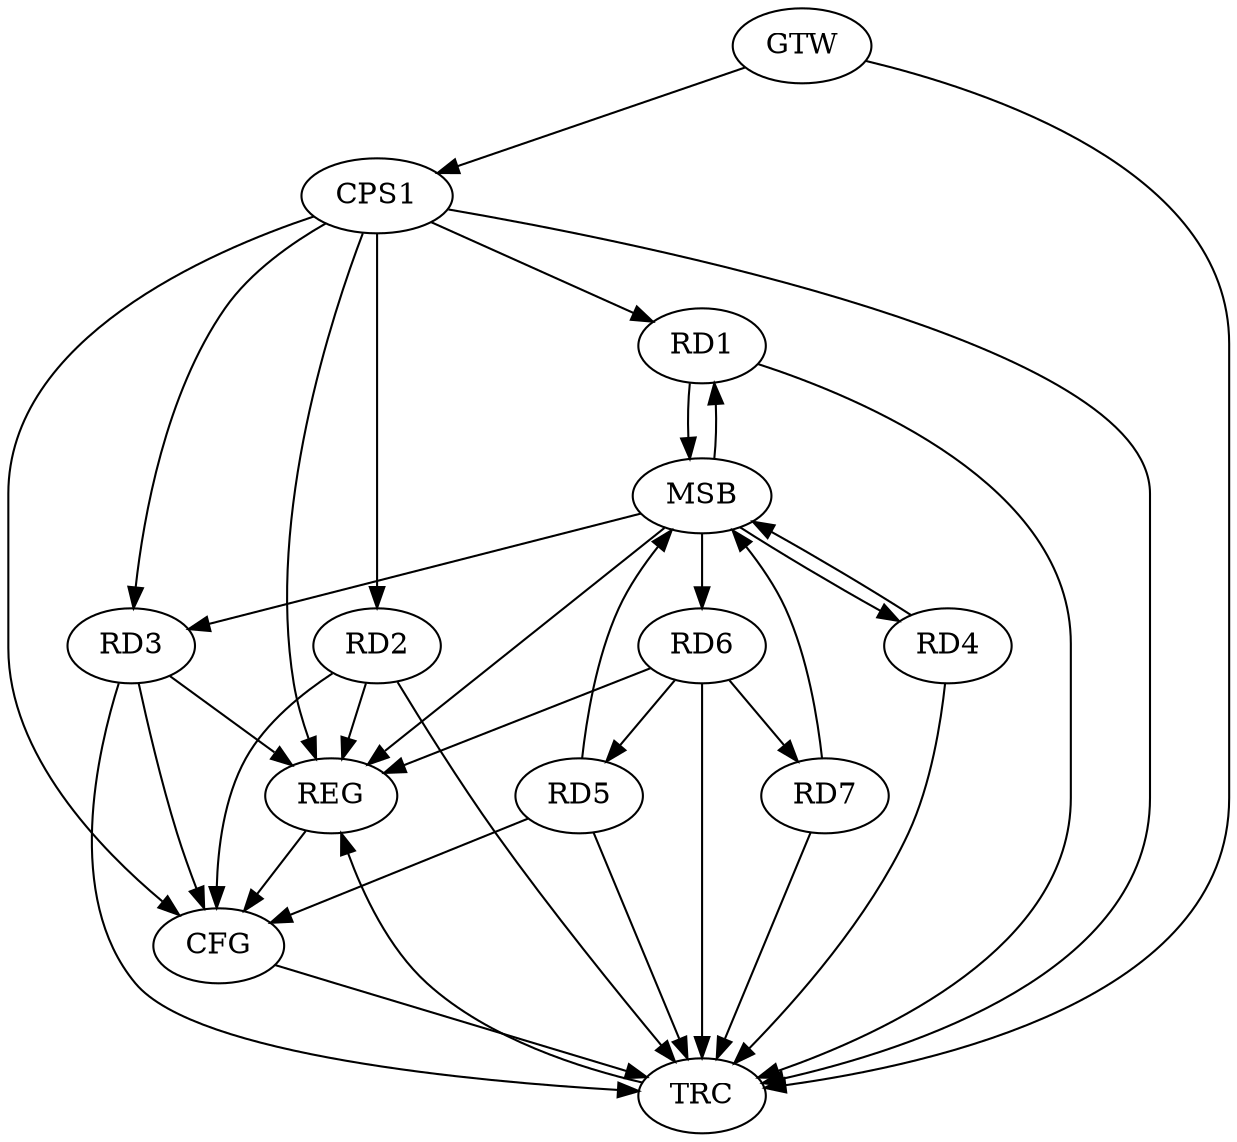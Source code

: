 strict digraph G {
  RD1 [ label="RD1" ];
  RD2 [ label="RD2" ];
  RD3 [ label="RD3" ];
  RD4 [ label="RD4" ];
  RD5 [ label="RD5" ];
  RD6 [ label="RD6" ];
  RD7 [ label="RD7" ];
  CPS1 [ label="CPS1" ];
  GTW [ label="GTW" ];
  REG [ label="REG" ];
  MSB [ label="MSB" ];
  CFG [ label="CFG" ];
  TRC [ label="TRC" ];
  RD6 -> RD5;
  RD6 -> RD7;
  CPS1 -> RD1;
  CPS1 -> RD2;
  CPS1 -> RD3;
  GTW -> CPS1;
  RD2 -> REG;
  RD3 -> REG;
  RD6 -> REG;
  CPS1 -> REG;
  RD1 -> MSB;
  MSB -> REG;
  RD4 -> MSB;
  MSB -> RD3;
  MSB -> RD6;
  RD5 -> MSB;
  MSB -> RD4;
  RD7 -> MSB;
  MSB -> RD1;
  RD3 -> CFG;
  RD5 -> CFG;
  RD2 -> CFG;
  CPS1 -> CFG;
  REG -> CFG;
  RD1 -> TRC;
  RD2 -> TRC;
  RD3 -> TRC;
  RD4 -> TRC;
  RD5 -> TRC;
  RD6 -> TRC;
  RD7 -> TRC;
  CPS1 -> TRC;
  GTW -> TRC;
  CFG -> TRC;
  TRC -> REG;
}

